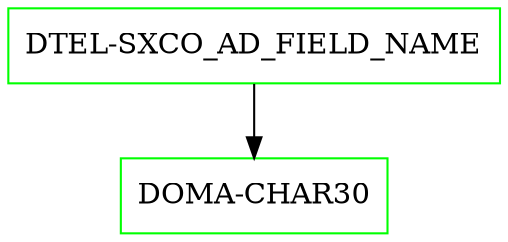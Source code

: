 digraph G {
  "DTEL-SXCO_AD_FIELD_NAME" [shape=box,color=green];
  "DOMA-CHAR30" [shape=box,color=green,URL="./DOMA_CHAR30.html"];
  "DTEL-SXCO_AD_FIELD_NAME" -> "DOMA-CHAR30";
}
